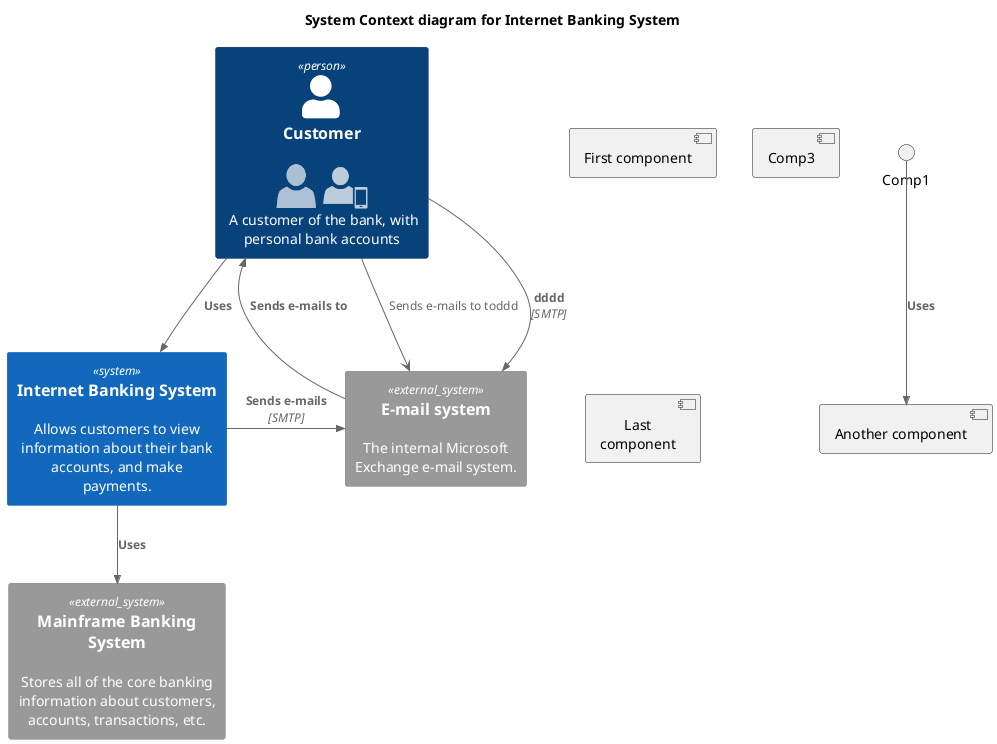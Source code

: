 @startuml
!include <c4/C4_Context.puml>  

'ref http://plantuml.com/stdlib
!include <office/Users/user.puml>
!include <office/Users/mobile_user.puml>

'LAYOUT_WITH_LEGEND

title System Context diagram for Internet Banking System

Person(customer  , Customer , "<$user> <$mobile_user>\n A customer of the bank, with personal bank accounts" )

System(banking_system, "Internet Banking System", "Allows customers to view information about their bank accounts, and make payments.")

System_Ext(mail_system, "E-mail system", "The internal Microsoft Exchange e-mail system.")
System_Ext(mainframe, "Mainframe Banking System", "Stores all of the core banking information about customers, accounts, transactions, etc.")

Rel(customer, banking_system, "Uses")
Rel_Back(customer, mail_system, "Sends e-mails to")
Rel_Neighbor(banking_system, mail_system, "Sends e-mails", "SMTP")
Rel(banking_system, mainframe, "Uses")
 customer --> mail_system : Sends e-mails to toddd
 Rel(customer, mail_system, "dddd", "SMTP")

[First component]
[Another component] as Comp2
component Comp3
() Comp1
component [Last\ncomponent] as Comp4
Rel(Comp1, Comp2, "Uses")

@enduml
